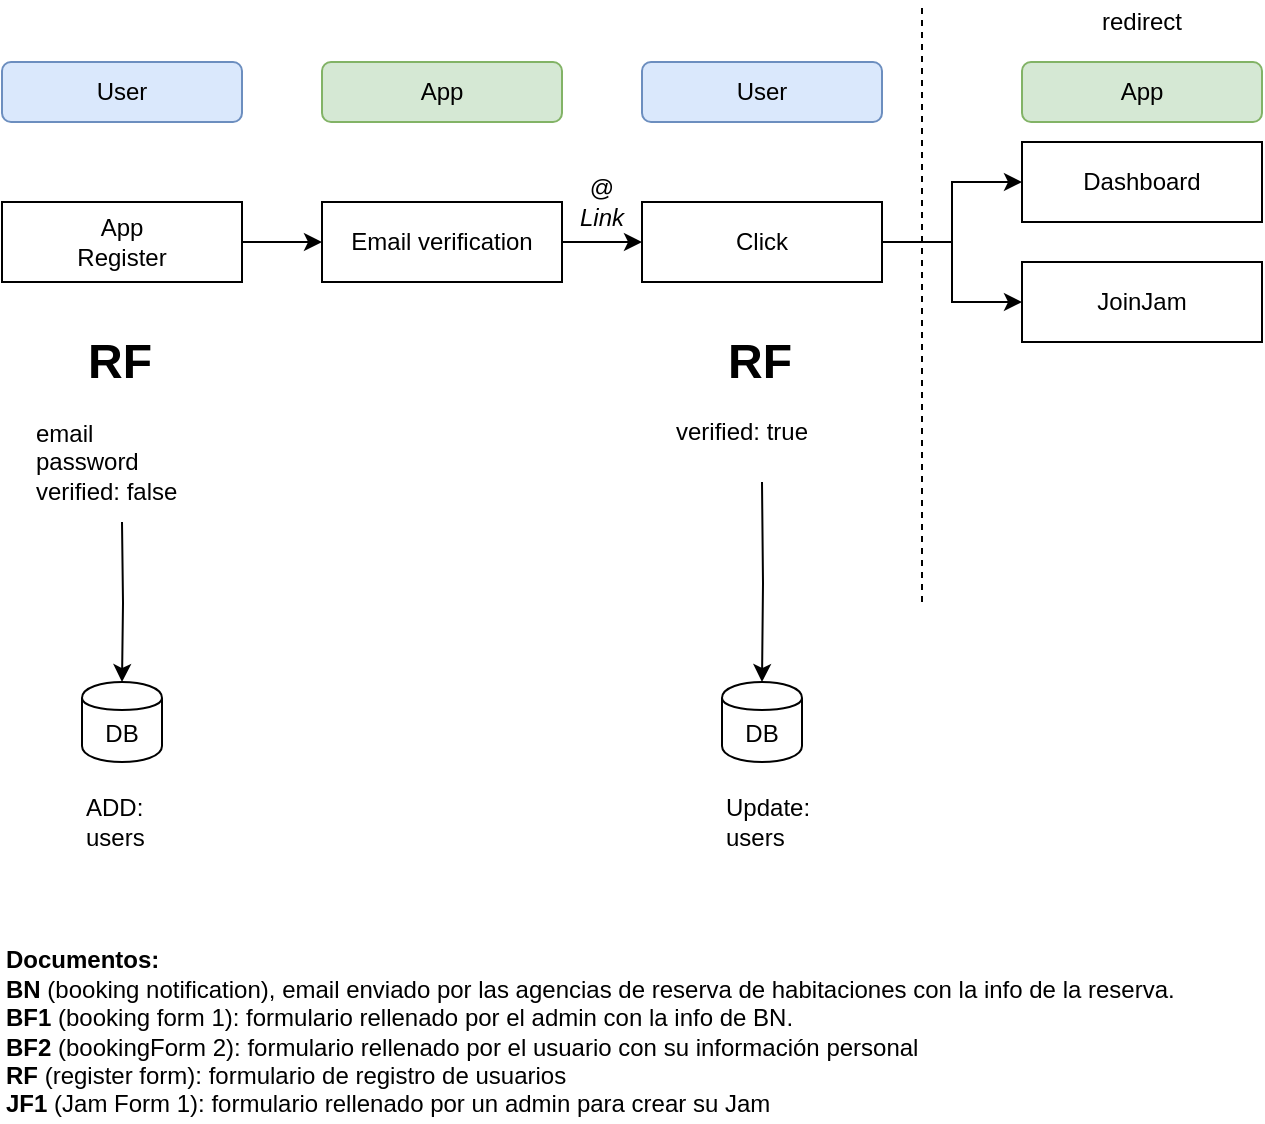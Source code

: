 <mxfile version="13.1.3" pages="2">
    <diagram id="dMe6I0KP2_kKkUmm2CSB" name="register">
        <mxGraphModel dx="726" dy="680" grid="1" gridSize="10" guides="1" tooltips="1" connect="1" arrows="1" fold="1" page="1" pageScale="1" pageWidth="827" pageHeight="1169" math="0" shadow="0">
            <root>
                <mxCell id="xontaIIUUs5JOKvywz1B-0"/>
                <mxCell id="xontaIIUUs5JOKvywz1B-1" parent="xontaIIUUs5JOKvywz1B-0"/>
                <mxCell id="MJn0fFaIUyzNJVHrSF-X-0" style="edgeStyle=orthogonalEdgeStyle;rounded=0;orthogonalLoop=1;jettySize=auto;html=1;entryX=0;entryY=0.5;entryDx=0;entryDy=0;" parent="xontaIIUUs5JOKvywz1B-1" source="MJn0fFaIUyzNJVHrSF-X-1" edge="1">
                    <mxGeometry relative="1" as="geometry">
                        <mxPoint x="200" y="130" as="targetPoint"/>
                    </mxGeometry>
                </mxCell>
                <mxCell id="MJn0fFaIUyzNJVHrSF-X-1" value="App&lt;br&gt;Register" style="rounded=0;whiteSpace=wrap;html=1;" parent="xontaIIUUs5JOKvywz1B-1" vertex="1">
                    <mxGeometry x="40" y="110" width="120" height="40" as="geometry"/>
                </mxCell>
                <mxCell id="MJn0fFaIUyzNJVHrSF-X-2" value="User" style="rounded=1;whiteSpace=wrap;html=1;align=center;fillColor=#dae8fc;strokeColor=#6c8ebf;" parent="xontaIIUUs5JOKvywz1B-1" vertex="1">
                    <mxGeometry x="40" y="40" width="120" height="30" as="geometry"/>
                </mxCell>
                <mxCell id="MJn0fFaIUyzNJVHrSF-X-5" style="edgeStyle=orthogonalEdgeStyle;rounded=0;orthogonalLoop=1;jettySize=auto;html=1;entryX=0.5;entryY=0;entryDx=0;entryDy=0;" parent="xontaIIUUs5JOKvywz1B-1" target="MJn0fFaIUyzNJVHrSF-X-10" edge="1">
                    <mxGeometry relative="1" as="geometry">
                        <mxPoint x="100" y="270" as="sourcePoint"/>
                    </mxGeometry>
                </mxCell>
                <mxCell id="MJn0fFaIUyzNJVHrSF-X-6" value="email&lt;br&gt;password&lt;br&gt;verified: false" style="text;html=1;strokeColor=none;fillColor=none;align=left;verticalAlign=middle;whiteSpace=wrap;rounded=0;" parent="xontaIIUUs5JOKvywz1B-1" vertex="1">
                    <mxGeometry x="55" y="220" width="90" height="40" as="geometry"/>
                </mxCell>
                <mxCell id="MJn0fFaIUyzNJVHrSF-X-10" value="DB" style="shape=cylinder;whiteSpace=wrap;html=1;boundedLbl=1;backgroundOutline=1;align=center;" parent="xontaIIUUs5JOKvywz1B-1" vertex="1">
                    <mxGeometry x="80" y="350" width="40" height="40" as="geometry"/>
                </mxCell>
                <mxCell id="MJn0fFaIUyzNJVHrSF-X-11" value="ADD: &lt;br&gt;users" style="text;html=1;align=left;verticalAlign=middle;resizable=0;points=[];autosize=1;" parent="xontaIIUUs5JOKvywz1B-1" vertex="1">
                    <mxGeometry x="80" y="405" width="40" height="30" as="geometry"/>
                </mxCell>
                <mxCell id="MJn0fFaIUyzNJVHrSF-X-16" value="Dashboard" style="rounded=0;whiteSpace=wrap;html=1;" parent="xontaIIUUs5JOKvywz1B-1" vertex="1">
                    <mxGeometry x="550" y="80" width="120" height="40" as="geometry"/>
                </mxCell>
                <mxCell id="MJn0fFaIUyzNJVHrSF-X-19" value="&lt;h1&gt;RF&lt;/h1&gt;" style="text;html=1;strokeColor=none;fillColor=none;spacing=5;spacingTop=-20;whiteSpace=wrap;overflow=hidden;rounded=0;align=left;" parent="xontaIIUUs5JOKvywz1B-1" vertex="1">
                    <mxGeometry x="77.5" y="170" width="45" height="40" as="geometry"/>
                </mxCell>
                <mxCell id="MJn0fFaIUyzNJVHrSF-X-21" value="App" style="rounded=1;whiteSpace=wrap;html=1;align=center;fillColor=#d5e8d4;strokeColor=#82b366;" parent="xontaIIUUs5JOKvywz1B-1" vertex="1">
                    <mxGeometry x="200" y="40" width="120" height="30" as="geometry"/>
                </mxCell>
                <mxCell id="VpZ7sjoW_HkLxONcwoB0-0" value="&lt;b&gt;Documentos:&lt;/b&gt;&lt;br&gt;&lt;b&gt;BN &lt;/b&gt;(booking notification), email enviado por las agencias de reserva de habitaciones con la info de la reserva.&lt;br&gt;&lt;b&gt;BF1 &lt;/b&gt;(booking form 1): formulario rellenado por el admin con la info de BN.&lt;br&gt;&lt;b&gt;BF2&lt;/b&gt; (bookingForm 2): formulario rellenado por el usuario con su información personal&lt;br&gt;&lt;b&gt;RF&lt;/b&gt; (register form): formulario de registro de usuarios&lt;br&gt;&lt;b&gt;JF1&lt;/b&gt; (Jam Form 1): formulario rellenado por un admin para crear su Jam" style="text;html=1;align=left;verticalAlign=middle;resizable=0;points=[];autosize=1;" parent="xontaIIUUs5JOKvywz1B-1" vertex="1">
                    <mxGeometry x="40" y="480" width="600" height="90" as="geometry"/>
                </mxCell>
                <mxCell id="VpZ7sjoW_HkLxONcwoB0-5" style="edgeStyle=orthogonalEdgeStyle;rounded=0;orthogonalLoop=1;jettySize=auto;html=1;entryX=0;entryY=0.5;entryDx=0;entryDy=0;" parent="xontaIIUUs5JOKvywz1B-1" source="VpZ7sjoW_HkLxONcwoB0-1" target="VpZ7sjoW_HkLxONcwoB0-2" edge="1">
                    <mxGeometry relative="1" as="geometry"/>
                </mxCell>
                <mxCell id="VpZ7sjoW_HkLxONcwoB0-1" value="Email verification" style="rounded=0;whiteSpace=wrap;html=1;" parent="xontaIIUUs5JOKvywz1B-1" vertex="1">
                    <mxGeometry x="200" y="110" width="120" height="40" as="geometry"/>
                </mxCell>
                <mxCell id="mARt4m_8DF6x3q7W1jv_-1" style="edgeStyle=orthogonalEdgeStyle;rounded=0;orthogonalLoop=1;jettySize=auto;html=1;entryX=0;entryY=0.5;entryDx=0;entryDy=0;" parent="xontaIIUUs5JOKvywz1B-1" source="VpZ7sjoW_HkLxONcwoB0-2" target="MJn0fFaIUyzNJVHrSF-X-16" edge="1">
                    <mxGeometry relative="1" as="geometry"/>
                </mxCell>
                <mxCell id="HwRHQgedgAnmh91olmkX-2" style="edgeStyle=orthogonalEdgeStyle;rounded=0;orthogonalLoop=1;jettySize=auto;html=1;" parent="xontaIIUUs5JOKvywz1B-1" source="VpZ7sjoW_HkLxONcwoB0-2" target="HwRHQgedgAnmh91olmkX-1" edge="1">
                    <mxGeometry relative="1" as="geometry"/>
                </mxCell>
                <mxCell id="VpZ7sjoW_HkLxONcwoB0-2" value="Click" style="rounded=0;whiteSpace=wrap;html=1;" parent="xontaIIUUs5JOKvywz1B-1" vertex="1">
                    <mxGeometry x="360" y="110" width="120" height="40" as="geometry"/>
                </mxCell>
                <mxCell id="VpZ7sjoW_HkLxONcwoB0-3" value="User" style="rounded=1;whiteSpace=wrap;html=1;align=center;fillColor=#dae8fc;strokeColor=#6c8ebf;" parent="xontaIIUUs5JOKvywz1B-1" vertex="1">
                    <mxGeometry x="360" y="40" width="120" height="30" as="geometry"/>
                </mxCell>
                <mxCell id="jkM7TYBNI7xYkCpkGeAn-0" value="@&lt;br&gt;&lt;i&gt;Link&lt;/i&gt;" style="text;html=1;strokeColor=none;fillColor=none;align=center;verticalAlign=middle;whiteSpace=wrap;rounded=0;" parent="xontaIIUUs5JOKvywz1B-1" vertex="1">
                    <mxGeometry x="320" y="100" width="40" height="20" as="geometry"/>
                </mxCell>
                <mxCell id="mARt4m_8DF6x3q7W1jv_-0" value="App" style="rounded=1;whiteSpace=wrap;html=1;align=center;fillColor=#d5e8d4;strokeColor=#82b366;" parent="xontaIIUUs5JOKvywz1B-1" vertex="1">
                    <mxGeometry x="550" y="40" width="120" height="30" as="geometry"/>
                </mxCell>
                <mxCell id="1rhZO0tULVrWdOSrN1OR-0" style="edgeStyle=orthogonalEdgeStyle;rounded=0;orthogonalLoop=1;jettySize=auto;html=1;entryX=0.5;entryY=0;entryDx=0;entryDy=0;" parent="xontaIIUUs5JOKvywz1B-1" target="1rhZO0tULVrWdOSrN1OR-2" edge="1">
                    <mxGeometry relative="1" as="geometry">
                        <mxPoint x="420" y="250" as="sourcePoint"/>
                    </mxGeometry>
                </mxCell>
                <mxCell id="1rhZO0tULVrWdOSrN1OR-2" value="DB" style="shape=cylinder;whiteSpace=wrap;html=1;boundedLbl=1;backgroundOutline=1;align=center;" parent="xontaIIUUs5JOKvywz1B-1" vertex="1">
                    <mxGeometry x="400" y="350" width="40" height="40" as="geometry"/>
                </mxCell>
                <mxCell id="1rhZO0tULVrWdOSrN1OR-3" value="Update: &lt;br&gt;users" style="text;html=1;align=left;verticalAlign=middle;resizable=0;points=[];autosize=1;" parent="xontaIIUUs5JOKvywz1B-1" vertex="1">
                    <mxGeometry x="400" y="405" width="60" height="30" as="geometry"/>
                </mxCell>
                <mxCell id="1rhZO0tULVrWdOSrN1OR-4" value="&lt;h1&gt;RF&lt;/h1&gt;" style="text;html=1;strokeColor=none;fillColor=none;spacing=5;spacingTop=-20;whiteSpace=wrap;overflow=hidden;rounded=0;align=left;" parent="xontaIIUUs5JOKvywz1B-1" vertex="1">
                    <mxGeometry x="397.5" y="170" width="45" height="40" as="geometry"/>
                </mxCell>
                <mxCell id="1rhZO0tULVrWdOSrN1OR-5" value="verified: true" style="text;html=1;strokeColor=none;fillColor=none;align=left;verticalAlign=middle;whiteSpace=wrap;rounded=0;" parent="xontaIIUUs5JOKvywz1B-1" vertex="1">
                    <mxGeometry x="375" y="210" width="90" height="30" as="geometry"/>
                </mxCell>
                <mxCell id="HwRHQgedgAnmh91olmkX-0" value="" style="endArrow=none;dashed=1;html=1;" parent="xontaIIUUs5JOKvywz1B-1" edge="1">
                    <mxGeometry width="50" height="50" relative="1" as="geometry">
                        <mxPoint x="500" y="310" as="sourcePoint"/>
                        <mxPoint x="500" y="10" as="targetPoint"/>
                    </mxGeometry>
                </mxCell>
                <mxCell id="HwRHQgedgAnmh91olmkX-1" value="JoinJam" style="rounded=0;whiteSpace=wrap;html=1;" parent="xontaIIUUs5JOKvywz1B-1" vertex="1">
                    <mxGeometry x="550" y="140" width="120" height="40" as="geometry"/>
                </mxCell>
                <mxCell id="HwRHQgedgAnmh91olmkX-3" value="redirect" style="text;html=1;strokeColor=none;fillColor=none;align=center;verticalAlign=middle;whiteSpace=wrap;rounded=0;" parent="xontaIIUUs5JOKvywz1B-1" vertex="1">
                    <mxGeometry x="590" y="10" width="40" height="20" as="geometry"/>
                </mxCell>
            </root>
        </mxGraphModel>
    </diagram>
    <diagram name="booking" id="52a04d89-c75d-2922-d76d-85b35f80e030">
        <mxGraphModel dx="726" dy="680" grid="1" gridSize="10" guides="1" tooltips="1" connect="1" arrows="1" fold="1" page="1" pageScale="1" pageWidth="1100" pageHeight="850" background="#ffffff" math="0" shadow="0">
            <root>
                <mxCell id="0"/>
                <mxCell id="1" parent="0"/>
                <mxCell id="5u76oMI3hQM_2JDJvr7K-5" style="edgeStyle=orthogonalEdgeStyle;rounded=0;orthogonalLoop=1;jettySize=auto;html=1;entryX=0;entryY=0.5;entryDx=0;entryDy=0;" parent="1" source="5u76oMI3hQM_2JDJvr7K-1" target="5u76oMI3hQM_2JDJvr7K-4" edge="1">
                    <mxGeometry relative="1" as="geometry"/>
                </mxCell>
                <mxCell id="5u76oMI3hQM_2JDJvr7K-1" value="newBooking" style="rounded=0;whiteSpace=wrap;html=1;" parent="1" vertex="1">
                    <mxGeometry x="80" y="160" width="120" height="40" as="geometry"/>
                </mxCell>
                <mxCell id="5u76oMI3hQM_2JDJvr7K-3" value="Agency" style="rounded=1;whiteSpace=wrap;html=1;align=center;fillColor=#fff2cc;strokeColor=#d6b656;" parent="1" vertex="1">
                    <mxGeometry x="80" y="90" width="120" height="30" as="geometry"/>
                </mxCell>
                <mxCell id="5u76oMI3hQM_2JDJvr7K-8" style="edgeStyle=orthogonalEdgeStyle;rounded=0;orthogonalLoop=1;jettySize=auto;html=1;entryX=0;entryY=0.5;entryDx=0;entryDy=0;" parent="1" source="5u76oMI3hQM_2JDJvr7K-4" edge="1">
                    <mxGeometry relative="1" as="geometry">
                        <mxPoint x="400" y="180" as="targetPoint"/>
                    </mxGeometry>
                </mxCell>
                <mxCell id="5u76oMI3hQM_2JDJvr7K-4" value="newBookingForm" style="rounded=0;whiteSpace=wrap;html=1;" parent="1" vertex="1">
                    <mxGeometry x="240" y="160" width="120" height="40" as="geometry"/>
                </mxCell>
                <mxCell id="5u76oMI3hQM_2JDJvr7K-6" value="Admin" style="rounded=1;whiteSpace=wrap;html=1;align=center;fillColor=#d5e8d4;strokeColor=#82b366;" parent="1" vertex="1">
                    <mxGeometry x="240" y="90" width="120" height="30" as="geometry"/>
                </mxCell>
                <mxCell id="5u76oMI3hQM_2JDJvr7K-18" style="edgeStyle=orthogonalEdgeStyle;rounded=0;orthogonalLoop=1;jettySize=auto;html=1;entryX=0;entryY=0.5;entryDx=0;entryDy=0;" parent="1" target="5u76oMI3hQM_2JDJvr7K-12" edge="1">
                    <mxGeometry relative="1" as="geometry">
                        <mxPoint x="520" y="180" as="sourcePoint"/>
                    </mxGeometry>
                </mxCell>
                <mxCell id="5u76oMI3hQM_2JDJvr7K-9" value="User" style="rounded=1;whiteSpace=wrap;html=1;align=center;fillColor=#dae8fc;strokeColor=#6c8ebf;" parent="1" vertex="1">
                    <mxGeometry x="560" y="90" width="120" height="30" as="geometry"/>
                </mxCell>
                <mxCell id="5u76oMI3hQM_2JDJvr7K-10" value="@" style="text;html=1;strokeColor=none;fillColor=none;align=center;verticalAlign=middle;whiteSpace=wrap;rounded=0;" parent="1" vertex="1">
                    <mxGeometry x="200" y="160" width="40" height="20" as="geometry"/>
                </mxCell>
                <mxCell id="5u76oMI3hQM_2JDJvr7K-44" style="edgeStyle=orthogonalEdgeStyle;rounded=0;orthogonalLoop=1;jettySize=auto;html=1;entryX=0;entryY=0.5;entryDx=0;entryDy=0;" parent="1" source="5u76oMI3hQM_2JDJvr7K-12" target="5u76oMI3hQM_2JDJvr7K-43" edge="1">
                    <mxGeometry relative="1" as="geometry">
                        <mxPoint x="710" y="180" as="targetPoint"/>
                    </mxGeometry>
                </mxCell>
                <mxCell id="5u76oMI3hQM_2JDJvr7K-12" value="Jam&lt;br&gt;Register" style="rounded=0;whiteSpace=wrap;html=1;" parent="1" vertex="1">
                    <mxGeometry x="560" y="160" width="120" height="40" as="geometry"/>
                </mxCell>
                <mxCell id="5u76oMI3hQM_2JDJvr7K-23" value="&lt;h1&gt;BN&lt;/h1&gt;&lt;p&gt;name&lt;br&gt;surname&lt;br&gt;email&lt;br&gt;roomNr&lt;br&gt;checkIn&lt;br&gt;checkOut&lt;br&gt;rent&lt;br&gt;deposit&lt;br&gt;&lt;/p&gt;" style="text;html=1;strokeColor=none;fillColor=none;spacing=5;spacingTop=-20;whiteSpace=wrap;overflow=hidden;rounded=0;align=left;" parent="1" vertex="1">
                    <mxGeometry x="80" y="220" width="60" height="120" as="geometry"/>
                </mxCell>
                <mxCell id="5u76oMI3hQM_2JDJvr7K-24" value="&lt;h1&gt;BF1&lt;/h1&gt;&lt;p&gt;BN +&amp;nbsp;&lt;/p&gt;&lt;p&gt;jamId&lt;br&gt;roomId&lt;br&gt;bookingCode&lt;br&gt;&lt;/p&gt;" style="text;html=1;strokeColor=none;fillColor=none;spacing=5;spacingTop=-20;whiteSpace=wrap;overflow=hidden;rounded=0;align=left;" parent="1" vertex="1">
                    <mxGeometry x="255" y="220" width="90" height="130" as="geometry"/>
                </mxCell>
                <mxCell id="5u76oMI3hQM_2JDJvr7K-26" value="&lt;h1&gt;BF2&lt;/h1&gt;" style="text;html=1;strokeColor=none;fillColor=none;spacing=5;spacingTop=-20;whiteSpace=wrap;overflow=hidden;rounded=0;align=left;" parent="1" vertex="1">
                    <mxGeometry x="580" y="220" width="90" height="40" as="geometry"/>
                </mxCell>
                <mxCell id="5u76oMI3hQM_2JDJvr7K-37" style="edgeStyle=orthogonalEdgeStyle;rounded=0;orthogonalLoop=1;jettySize=auto;html=1;entryX=0.5;entryY=0;entryDx=0;entryDy=0;" parent="1" source="5u76oMI3hQM_2JDJvr7K-27" target="5u76oMI3hQM_2JDJvr7K-36" edge="1">
                    <mxGeometry relative="1" as="geometry"/>
                </mxCell>
                <mxCell id="5u76oMI3hQM_2JDJvr7K-27" value="address&lt;br&gt;zipCode&lt;br&gt;city&lt;br&gt;country&lt;br&gt;study&lt;br&gt;school" style="text;html=1;strokeColor=none;fillColor=none;align=left;verticalAlign=middle;whiteSpace=wrap;rounded=0;" parent="1" vertex="1">
                    <mxGeometry x="590" y="260" width="60" height="100" as="geometry"/>
                </mxCell>
                <mxCell id="5u76oMI3hQM_2JDJvr7K-29" value="DB" style="shape=cylinder;whiteSpace=wrap;html=1;boundedLbl=1;backgroundOutline=1;align=center;" parent="1" vertex="1">
                    <mxGeometry x="280" y="400" width="40" height="40" as="geometry"/>
                </mxCell>
                <mxCell id="5u76oMI3hQM_2JDJvr7K-30" value="" style="endArrow=classic;html=1;exitX=0.5;exitY=1;exitDx=0;exitDy=0;entryX=0.5;entryY=0;entryDx=0;entryDy=0;" parent="1" source="5u76oMI3hQM_2JDJvr7K-24" target="5u76oMI3hQM_2JDJvr7K-29" edge="1">
                    <mxGeometry width="50" height="50" relative="1" as="geometry">
                        <mxPoint x="460" y="330" as="sourcePoint"/>
                        <mxPoint x="510" y="280" as="targetPoint"/>
                    </mxGeometry>
                </mxCell>
                <mxCell id="5u76oMI3hQM_2JDJvr7K-31" value="ADD: &lt;br&gt;jams / jamId / roomId / bookings" style="text;html=1;strokeColor=none;fillColor=none;align=left;verticalAlign=middle;whiteSpace=wrap;rounded=0;" parent="1" vertex="1">
                    <mxGeometry x="240" y="460" width="120" height="30" as="geometry"/>
                </mxCell>
                <mxCell id="5u76oMI3hQM_2JDJvr7K-32" value="ADD:&lt;br&gt;jams / jamId: bookingsSummary" style="text;html=1;strokeColor=none;fillColor=none;align=left;verticalAlign=middle;whiteSpace=wrap;rounded=0;" parent="1" vertex="1">
                    <mxGeometry x="240" y="514" width="120" height="20" as="geometry"/>
                </mxCell>
                <mxCell id="5u76oMI3hQM_2JDJvr7K-36" value="DB" style="shape=cylinder;whiteSpace=wrap;html=1;boundedLbl=1;backgroundOutline=1;align=center;" parent="1" vertex="1">
                    <mxGeometry x="600" y="400" width="40" height="40" as="geometry"/>
                </mxCell>
                <mxCell id="5u76oMI3hQM_2JDJvr7K-39" value="UPDATE:&lt;br&gt;jams / jamId / roomId / bookings" style="text;html=1;strokeColor=none;fillColor=none;align=left;verticalAlign=middle;whiteSpace=wrap;rounded=0;" parent="1" vertex="1">
                    <mxGeometry x="565" y="460" width="120" height="30" as="geometry"/>
                </mxCell>
                <mxCell id="5u76oMI3hQM_2JDJvr7K-40" value="UPDATE:&lt;br&gt;jams / jamId: bookingsSummary" style="text;html=1;strokeColor=none;fillColor=none;align=left;verticalAlign=middle;whiteSpace=wrap;rounded=0;" parent="1" vertex="1">
                    <mxGeometry x="565" y="520" width="120" height="20" as="geometry"/>
                </mxCell>
                <mxCell id="5u76oMI3hQM_2JDJvr7K-46" style="edgeStyle=orthogonalEdgeStyle;rounded=0;orthogonalLoop=1;jettySize=auto;html=1;entryX=0.5;entryY=0;entryDx=0;entryDy=0;" parent="1" source="5u76oMI3hQM_2JDJvr7K-43" target="5u76oMI3hQM_2JDJvr7K-45" edge="1">
                    <mxGeometry relative="1" as="geometry"/>
                </mxCell>
                <mxCell id="5u76oMI3hQM_2JDJvr7K-43" value="Join&lt;br&gt;Jam" style="rounded=0;whiteSpace=wrap;html=1;" parent="1" vertex="1">
                    <mxGeometry x="720" y="160" width="120" height="40" as="geometry"/>
                </mxCell>
                <mxCell id="5u76oMI3hQM_2JDJvr7K-45" value="DB" style="shape=cylinder;whiteSpace=wrap;html=1;boundedLbl=1;backgroundOutline=1;align=center;" parent="1" vertex="1">
                    <mxGeometry x="760" y="400" width="40" height="40" as="geometry"/>
                </mxCell>
                <mxCell id="5u76oMI3hQM_2JDJvr7K-47" value="ADD:&lt;br&gt;jams / jamId / jammers: RF" style="text;html=1;strokeColor=none;fillColor=none;align=left;verticalAlign=middle;whiteSpace=wrap;rounded=0;" parent="1" vertex="1">
                    <mxGeometry x="720" y="460" width="120" height="30" as="geometry"/>
                </mxCell>
                <mxCell id="5u76oMI3hQM_2JDJvr7K-50" value="ADD:&lt;br&gt;users / userId / userJams: JF1" style="text;html=1;strokeColor=none;fillColor=none;align=left;verticalAlign=middle;whiteSpace=wrap;rounded=0;" parent="1" vertex="1">
                    <mxGeometry x="720" y="514" width="120" height="30" as="geometry"/>
                </mxCell>
                <mxCell id="5u76oMI3hQM_2JDJvr7K-51" value="&lt;b&gt;Documentos:&lt;/b&gt;&lt;br&gt;&lt;b&gt;BN &lt;/b&gt;(booking notification), email enviado por las agencias de reserva de habitaciones con la info de la reserva.&lt;br&gt;&lt;b&gt;BF1 &lt;/b&gt;(booking form 1): formulario rellenado por el admin con la info de BN.&lt;br&gt;&lt;b&gt;BF2&lt;/b&gt; (bookingForm 2): formulario rellenado por el usuario con su información personal&lt;br&gt;&lt;b&gt;RF&lt;/b&gt; (register form): formulario de registro de usuarios&lt;br&gt;&lt;b&gt;JF1&lt;/b&gt; (Jam Form 1): formulario rellenado por un admin para crear su Jam" style="text;html=1;align=left;verticalAlign=middle;resizable=0;points=[];autosize=1;" parent="1" vertex="1">
                    <mxGeometry x="80" y="601" width="600" height="90" as="geometry"/>
                </mxCell>
                <mxCell id="5u76oMI3hQM_2JDJvr7K-52" value="App" style="rounded=1;whiteSpace=wrap;html=1;align=center;fillColor=#d5e8d4;strokeColor=#82b366;" parent="1" vertex="1">
                    <mxGeometry x="720" y="90" width="120" height="30" as="geometry"/>
                </mxCell>
                <mxCell id="uESDkWYpMBOkrcKSv9XC-1" value="@&lt;br&gt;&lt;i&gt;Link&lt;/i&gt;" style="text;html=1;strokeColor=none;fillColor=none;align=center;verticalAlign=middle;whiteSpace=wrap;rounded=0;" parent="1" vertex="1">
                    <mxGeometry x="360" y="150" width="40" height="20" as="geometry"/>
                </mxCell>
                <mxCell id="GjcekdvHf9bpWcihJiqM-1" value="REGISTER PROCESS" style="rounded=0;whiteSpace=wrap;html=1;" parent="1" vertex="1">
                    <mxGeometry x="400" y="90" width="120" height="190" as="geometry"/>
                </mxCell>
            </root>
        </mxGraphModel>
    </diagram>
</mxfile>